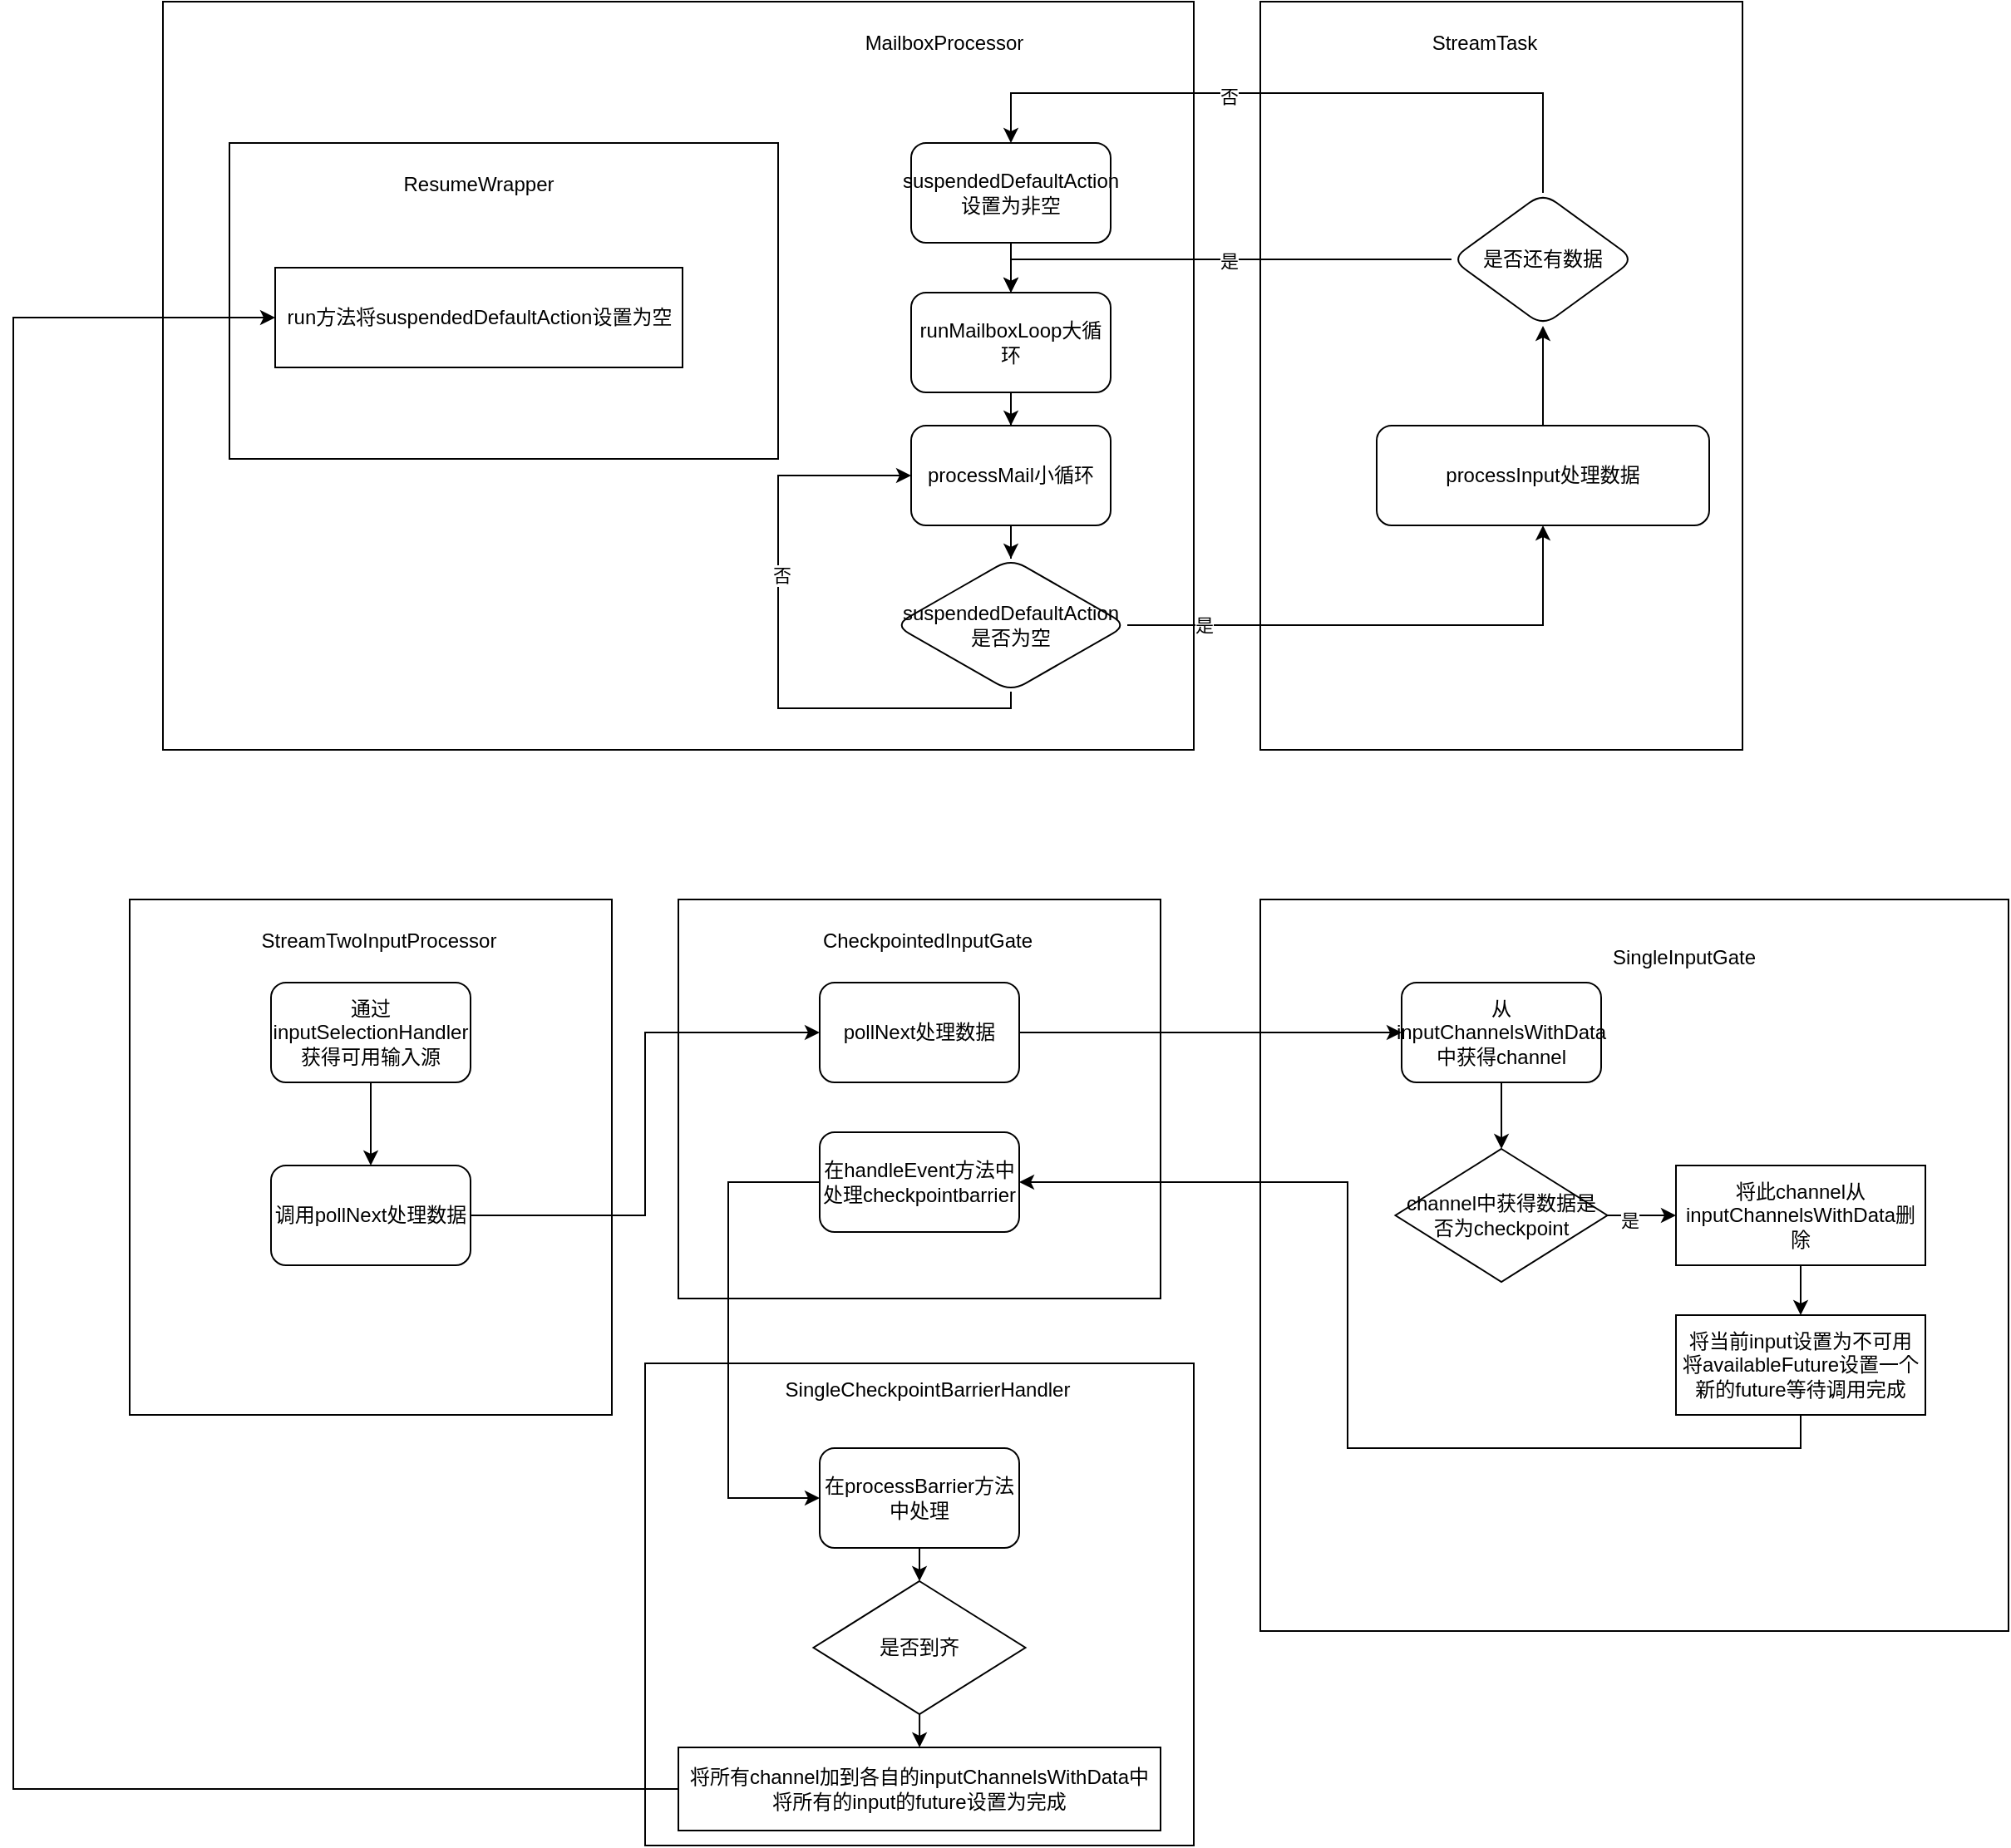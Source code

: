 <mxfile version="21.6.8" type="github">
  <diagram name="第 1 页" id="vXs4aYnu55Jb8QoqiG_9">
    <mxGraphModel dx="3202" dy="1223" grid="1" gridSize="10" guides="1" tooltips="1" connect="1" arrows="1" fold="1" page="1" pageScale="1" pageWidth="827" pageHeight="1169" math="0" shadow="0">
      <root>
        <mxCell id="0" />
        <mxCell id="1" parent="0" />
        <mxCell id="Q5ZOrAl08XUM3y3jwKEK-19" value="" style="rounded=0;whiteSpace=wrap;html=1;" vertex="1" parent="1">
          <mxGeometry x="-240" y="110" width="620" height="450" as="geometry" />
        </mxCell>
        <mxCell id="Q5ZOrAl08XUM3y3jwKEK-75" value="" style="rounded=0;whiteSpace=wrap;html=1;" vertex="1" parent="1">
          <mxGeometry x="-200" y="195" width="330" height="190" as="geometry" />
        </mxCell>
        <mxCell id="Q5ZOrAl08XUM3y3jwKEK-59" value="" style="rounded=0;whiteSpace=wrap;html=1;" vertex="1" parent="1">
          <mxGeometry x="50" y="929" width="330" height="290" as="geometry" />
        </mxCell>
        <mxCell id="Q5ZOrAl08XUM3y3jwKEK-48" value="" style="rounded=0;whiteSpace=wrap;html=1;" vertex="1" parent="1">
          <mxGeometry x="70" y="650" width="290" height="240" as="geometry" />
        </mxCell>
        <mxCell id="Q5ZOrAl08XUM3y3jwKEK-21" value="" style="rounded=0;whiteSpace=wrap;html=1;" vertex="1" parent="1">
          <mxGeometry x="420" y="110" width="290" height="450" as="geometry" />
        </mxCell>
        <mxCell id="Q5ZOrAl08XUM3y3jwKEK-18" value="" style="edgeStyle=orthogonalEdgeStyle;rounded=0;orthogonalLoop=1;jettySize=auto;html=1;" edge="1" parent="1" source="X_uf3_bANwVZ6O4T1dIx-1" target="Q5ZOrAl08XUM3y3jwKEK-1">
          <mxGeometry relative="1" as="geometry" />
        </mxCell>
        <mxCell id="X_uf3_bANwVZ6O4T1dIx-1" value="runMailboxLoop大循环" style="rounded=1;whiteSpace=wrap;html=1;" parent="1" vertex="1">
          <mxGeometry x="210" y="285" width="120" height="60" as="geometry" />
        </mxCell>
        <mxCell id="Q5ZOrAl08XUM3y3jwKEK-4" value="" style="edgeStyle=orthogonalEdgeStyle;rounded=0;orthogonalLoop=1;jettySize=auto;html=1;" edge="1" parent="1" source="Q5ZOrAl08XUM3y3jwKEK-1" target="Q5ZOrAl08XUM3y3jwKEK-3">
          <mxGeometry relative="1" as="geometry" />
        </mxCell>
        <mxCell id="Q5ZOrAl08XUM3y3jwKEK-1" value="processMail小循环" style="rounded=1;whiteSpace=wrap;html=1;" vertex="1" parent="1">
          <mxGeometry x="210" y="365" width="120" height="60" as="geometry" />
        </mxCell>
        <mxCell id="Q5ZOrAl08XUM3y3jwKEK-10" value="" style="edgeStyle=orthogonalEdgeStyle;rounded=0;orthogonalLoop=1;jettySize=auto;html=1;" edge="1" parent="1" source="Q5ZOrAl08XUM3y3jwKEK-2" target="Q5ZOrAl08XUM3y3jwKEK-9">
          <mxGeometry relative="1" as="geometry" />
        </mxCell>
        <UserObject label="processInput处理数据" id="Q5ZOrAl08XUM3y3jwKEK-2">
          <mxCell style="rounded=1;whiteSpace=wrap;html=1;" vertex="1" parent="1">
            <mxGeometry x="490" y="365" width="200" height="60" as="geometry" />
          </mxCell>
        </UserObject>
        <mxCell id="Q5ZOrAl08XUM3y3jwKEK-5" style="edgeStyle=orthogonalEdgeStyle;rounded=0;orthogonalLoop=1;jettySize=auto;html=1;entryX=0.5;entryY=1;entryDx=0;entryDy=0;" edge="1" parent="1" source="Q5ZOrAl08XUM3y3jwKEK-3" target="Q5ZOrAl08XUM3y3jwKEK-2">
          <mxGeometry relative="1" as="geometry" />
        </mxCell>
        <mxCell id="Q5ZOrAl08XUM3y3jwKEK-6" value="是" style="edgeLabel;html=1;align=center;verticalAlign=middle;resizable=0;points=[];" vertex="1" connectable="0" parent="Q5ZOrAl08XUM3y3jwKEK-5">
          <mxGeometry x="-0.254" y="-3" relative="1" as="geometry">
            <mxPoint x="-70" y="-3" as="offset" />
          </mxGeometry>
        </mxCell>
        <mxCell id="Q5ZOrAl08XUM3y3jwKEK-7" style="edgeStyle=orthogonalEdgeStyle;rounded=0;orthogonalLoop=1;jettySize=auto;html=1;exitX=0.5;exitY=1;exitDx=0;exitDy=0;entryX=0;entryY=0.5;entryDx=0;entryDy=0;" edge="1" parent="1" source="Q5ZOrAl08XUM3y3jwKEK-3" target="Q5ZOrAl08XUM3y3jwKEK-1">
          <mxGeometry relative="1" as="geometry">
            <Array as="points">
              <mxPoint x="270" y="535" />
              <mxPoint x="130" y="535" />
              <mxPoint x="130" y="395" />
            </Array>
          </mxGeometry>
        </mxCell>
        <mxCell id="Q5ZOrAl08XUM3y3jwKEK-8" value="否" style="edgeLabel;html=1;align=center;verticalAlign=middle;resizable=0;points=[];" vertex="1" connectable="0" parent="Q5ZOrAl08XUM3y3jwKEK-7">
          <mxGeometry x="0.246" y="-2" relative="1" as="geometry">
            <mxPoint as="offset" />
          </mxGeometry>
        </mxCell>
        <mxCell id="Q5ZOrAl08XUM3y3jwKEK-3" value="suspendedDefaultAction是否为空" style="rhombus;whiteSpace=wrap;html=1;rounded=1;" vertex="1" parent="1">
          <mxGeometry x="200" y="445" width="140" height="80" as="geometry" />
        </mxCell>
        <mxCell id="Q5ZOrAl08XUM3y3jwKEK-12" value="" style="edgeStyle=orthogonalEdgeStyle;rounded=0;orthogonalLoop=1;jettySize=auto;html=1;entryX=0.5;entryY=0;entryDx=0;entryDy=0;" edge="1" parent="1" source="Q5ZOrAl08XUM3y3jwKEK-9" target="X_uf3_bANwVZ6O4T1dIx-1">
          <mxGeometry relative="1" as="geometry">
            <mxPoint x="590" y="155" as="targetPoint" />
          </mxGeometry>
        </mxCell>
        <mxCell id="Q5ZOrAl08XUM3y3jwKEK-13" value="是" style="edgeLabel;html=1;align=center;verticalAlign=middle;resizable=0;points=[];" vertex="1" connectable="0" parent="Q5ZOrAl08XUM3y3jwKEK-12">
          <mxGeometry x="-0.057" y="1" relative="1" as="geometry">
            <mxPoint as="offset" />
          </mxGeometry>
        </mxCell>
        <mxCell id="Q5ZOrAl08XUM3y3jwKEK-15" value="" style="edgeStyle=orthogonalEdgeStyle;rounded=0;orthogonalLoop=1;jettySize=auto;html=1;" edge="1" parent="1" source="Q5ZOrAl08XUM3y3jwKEK-9" target="Q5ZOrAl08XUM3y3jwKEK-14">
          <mxGeometry relative="1" as="geometry">
            <Array as="points">
              <mxPoint x="590" y="165" />
              <mxPoint x="270" y="165" />
            </Array>
          </mxGeometry>
        </mxCell>
        <mxCell id="Q5ZOrAl08XUM3y3jwKEK-25" value="否" style="edgeLabel;html=1;align=center;verticalAlign=middle;resizable=0;points=[];" vertex="1" connectable="0" parent="Q5ZOrAl08XUM3y3jwKEK-15">
          <mxGeometry x="-0.028" y="2" relative="1" as="geometry">
            <mxPoint x="-50" as="offset" />
          </mxGeometry>
        </mxCell>
        <mxCell id="Q5ZOrAl08XUM3y3jwKEK-9" value="是否还有数据" style="rhombus;whiteSpace=wrap;html=1;rounded=1;" vertex="1" parent="1">
          <mxGeometry x="535" y="225" width="110" height="80" as="geometry" />
        </mxCell>
        <mxCell id="Q5ZOrAl08XUM3y3jwKEK-17" value="" style="edgeStyle=orthogonalEdgeStyle;rounded=0;orthogonalLoop=1;jettySize=auto;html=1;" edge="1" parent="1" source="Q5ZOrAl08XUM3y3jwKEK-14" target="X_uf3_bANwVZ6O4T1dIx-1">
          <mxGeometry relative="1" as="geometry" />
        </mxCell>
        <mxCell id="Q5ZOrAl08XUM3y3jwKEK-14" value="suspendedDefaultAction设置为非空" style="whiteSpace=wrap;html=1;rounded=1;" vertex="1" parent="1">
          <mxGeometry x="210" y="195" width="120" height="60" as="geometry" />
        </mxCell>
        <mxCell id="Q5ZOrAl08XUM3y3jwKEK-20" value="MailboxProcessor" style="text;html=1;strokeColor=none;fillColor=none;align=center;verticalAlign=middle;whiteSpace=wrap;rounded=0;" vertex="1" parent="1">
          <mxGeometry x="200" y="120" width="60" height="30" as="geometry" />
        </mxCell>
        <mxCell id="Q5ZOrAl08XUM3y3jwKEK-24" value="StreamTask" style="text;html=1;strokeColor=none;fillColor=none;align=center;verticalAlign=middle;whiteSpace=wrap;rounded=0;" vertex="1" parent="1">
          <mxGeometry x="525" y="120" width="60" height="30" as="geometry" />
        </mxCell>
        <mxCell id="Q5ZOrAl08XUM3y3jwKEK-26" value="" style="rounded=0;whiteSpace=wrap;html=1;" vertex="1" parent="1">
          <mxGeometry x="-260" y="650" width="290" height="310" as="geometry" />
        </mxCell>
        <mxCell id="Q5ZOrAl08XUM3y3jwKEK-58" style="edgeStyle=orthogonalEdgeStyle;rounded=0;orthogonalLoop=1;jettySize=auto;html=1;exitX=0.5;exitY=1;exitDx=0;exitDy=0;" edge="1" parent="1" source="Q5ZOrAl08XUM3y3jwKEK-27" target="Q5ZOrAl08XUM3y3jwKEK-51">
          <mxGeometry relative="1" as="geometry" />
        </mxCell>
        <mxCell id="Q5ZOrAl08XUM3y3jwKEK-27" value="通过inputSelectionHandler获得可用输入源" style="rounded=1;whiteSpace=wrap;html=1;" vertex="1" parent="1">
          <mxGeometry x="-175" y="700" width="120" height="60" as="geometry" />
        </mxCell>
        <mxCell id="Q5ZOrAl08XUM3y3jwKEK-28" value="StreamTwoInputProcessor" style="text;html=1;strokeColor=none;fillColor=#FFFFFF;align=center;verticalAlign=middle;whiteSpace=wrap;rounded=0;" vertex="1" parent="1">
          <mxGeometry x="-140" y="660" width="60" height="30" as="geometry" />
        </mxCell>
        <mxCell id="Q5ZOrAl08XUM3y3jwKEK-34" value="" style="rounded=0;whiteSpace=wrap;html=1;" vertex="1" parent="1">
          <mxGeometry x="420" y="650" width="450" height="440" as="geometry" />
        </mxCell>
        <mxCell id="Q5ZOrAl08XUM3y3jwKEK-41" style="edgeStyle=orthogonalEdgeStyle;rounded=0;orthogonalLoop=1;jettySize=auto;html=1;exitX=0.5;exitY=1;exitDx=0;exitDy=0;" edge="1" parent="1" source="Q5ZOrAl08XUM3y3jwKEK-35" target="Q5ZOrAl08XUM3y3jwKEK-42">
          <mxGeometry relative="1" as="geometry">
            <mxPoint x="565" y="810" as="targetPoint" />
          </mxGeometry>
        </mxCell>
        <mxCell id="Q5ZOrAl08XUM3y3jwKEK-35" value="从inputChannelsWithData中获得channel" style="rounded=1;whiteSpace=wrap;html=1;" vertex="1" parent="1">
          <mxGeometry x="505" y="700" width="120" height="60" as="geometry" />
        </mxCell>
        <mxCell id="Q5ZOrAl08XUM3y3jwKEK-36" value="SingleInputGate" style="text;html=1;strokeColor=none;fillColor=#FFFFFF;align=center;verticalAlign=middle;whiteSpace=wrap;rounded=0;" vertex="1" parent="1">
          <mxGeometry x="645" y="670" width="60" height="30" as="geometry" />
        </mxCell>
        <mxCell id="Q5ZOrAl08XUM3y3jwKEK-44" value="" style="edgeStyle=orthogonalEdgeStyle;rounded=0;orthogonalLoop=1;jettySize=auto;html=1;" edge="1" parent="1" source="Q5ZOrAl08XUM3y3jwKEK-42" target="Q5ZOrAl08XUM3y3jwKEK-43">
          <mxGeometry relative="1" as="geometry" />
        </mxCell>
        <mxCell id="Q5ZOrAl08XUM3y3jwKEK-45" value="是" style="edgeLabel;html=1;align=center;verticalAlign=middle;resizable=0;points=[];" vertex="1" connectable="0" parent="Q5ZOrAl08XUM3y3jwKEK-44">
          <mxGeometry x="-0.38" y="-3" relative="1" as="geometry">
            <mxPoint as="offset" />
          </mxGeometry>
        </mxCell>
        <mxCell id="Q5ZOrAl08XUM3y3jwKEK-42" value="channel中获得数据是否为checkpoint" style="rhombus;whiteSpace=wrap;html=1;" vertex="1" parent="1">
          <mxGeometry x="501.25" y="800" width="127.5" height="80" as="geometry" />
        </mxCell>
        <mxCell id="Q5ZOrAl08XUM3y3jwKEK-47" value="" style="edgeStyle=orthogonalEdgeStyle;rounded=0;orthogonalLoop=1;jettySize=auto;html=1;" edge="1" parent="1" source="Q5ZOrAl08XUM3y3jwKEK-43" target="Q5ZOrAl08XUM3y3jwKEK-46">
          <mxGeometry relative="1" as="geometry" />
        </mxCell>
        <mxCell id="Q5ZOrAl08XUM3y3jwKEK-43" value="将此channel从inputChannelsWithData删除" style="whiteSpace=wrap;html=1;" vertex="1" parent="1">
          <mxGeometry x="670" y="810" width="150" height="60" as="geometry" />
        </mxCell>
        <mxCell id="Q5ZOrAl08XUM3y3jwKEK-57" style="edgeStyle=orthogonalEdgeStyle;rounded=0;orthogonalLoop=1;jettySize=auto;html=1;exitX=0.5;exitY=1;exitDx=0;exitDy=0;entryX=1;entryY=0.5;entryDx=0;entryDy=0;" edge="1" parent="1" source="Q5ZOrAl08XUM3y3jwKEK-46" target="Q5ZOrAl08XUM3y3jwKEK-54">
          <mxGeometry relative="1" as="geometry" />
        </mxCell>
        <mxCell id="Q5ZOrAl08XUM3y3jwKEK-46" value="将当前input设置为不可用&lt;br&gt;将availableFuture设置一个新的future等待调用完成" style="whiteSpace=wrap;html=1;" vertex="1" parent="1">
          <mxGeometry x="670" y="900" width="150" height="60" as="geometry" />
        </mxCell>
        <mxCell id="Q5ZOrAl08XUM3y3jwKEK-53" style="edgeStyle=orthogonalEdgeStyle;rounded=0;orthogonalLoop=1;jettySize=auto;html=1;exitX=1;exitY=0.5;exitDx=0;exitDy=0;entryX=0;entryY=0.5;entryDx=0;entryDy=0;" edge="1" parent="1" source="Q5ZOrAl08XUM3y3jwKEK-49" target="Q5ZOrAl08XUM3y3jwKEK-35">
          <mxGeometry relative="1" as="geometry" />
        </mxCell>
        <mxCell id="Q5ZOrAl08XUM3y3jwKEK-49" value="pollNext处理数据" style="rounded=1;whiteSpace=wrap;html=1;" vertex="1" parent="1">
          <mxGeometry x="155" y="700" width="120" height="60" as="geometry" />
        </mxCell>
        <mxCell id="Q5ZOrAl08XUM3y3jwKEK-50" value="CheckpointedInputGate" style="text;html=1;strokeColor=none;fillColor=#FFFFFF;align=center;verticalAlign=middle;whiteSpace=wrap;rounded=0;" vertex="1" parent="1">
          <mxGeometry x="190" y="660" width="60" height="30" as="geometry" />
        </mxCell>
        <mxCell id="Q5ZOrAl08XUM3y3jwKEK-52" style="edgeStyle=orthogonalEdgeStyle;rounded=0;orthogonalLoop=1;jettySize=auto;html=1;exitX=1;exitY=0.5;exitDx=0;exitDy=0;entryX=0;entryY=0.5;entryDx=0;entryDy=0;" edge="1" parent="1" source="Q5ZOrAl08XUM3y3jwKEK-51" target="Q5ZOrAl08XUM3y3jwKEK-49">
          <mxGeometry relative="1" as="geometry" />
        </mxCell>
        <mxCell id="Q5ZOrAl08XUM3y3jwKEK-51" value="调用pollNext&lt;span style=&quot;background-color: initial;&quot;&gt;处理数据&lt;/span&gt;" style="rounded=1;whiteSpace=wrap;html=1;" vertex="1" parent="1">
          <mxGeometry x="-175" y="810" width="120" height="60" as="geometry" />
        </mxCell>
        <mxCell id="Q5ZOrAl08XUM3y3jwKEK-66" style="edgeStyle=orthogonalEdgeStyle;rounded=0;orthogonalLoop=1;jettySize=auto;html=1;exitX=0;exitY=0.5;exitDx=0;exitDy=0;entryX=0;entryY=0.5;entryDx=0;entryDy=0;" edge="1" parent="1" source="Q5ZOrAl08XUM3y3jwKEK-54" target="Q5ZOrAl08XUM3y3jwKEK-61">
          <mxGeometry relative="1" as="geometry">
            <Array as="points">
              <mxPoint x="100" y="820" />
              <mxPoint x="100" y="1010" />
            </Array>
          </mxGeometry>
        </mxCell>
        <mxCell id="Q5ZOrAl08XUM3y3jwKEK-54" value="在handleEvent方法中处理checkpointbarrier" style="rounded=1;whiteSpace=wrap;html=1;" vertex="1" parent="1">
          <mxGeometry x="155" y="790" width="120" height="60" as="geometry" />
        </mxCell>
        <mxCell id="Q5ZOrAl08XUM3y3jwKEK-70" style="edgeStyle=orthogonalEdgeStyle;rounded=0;orthogonalLoop=1;jettySize=auto;html=1;exitX=0.5;exitY=1;exitDx=0;exitDy=0;entryX=0.5;entryY=0;entryDx=0;entryDy=0;" edge="1" parent="1" source="Q5ZOrAl08XUM3y3jwKEK-61" target="Q5ZOrAl08XUM3y3jwKEK-64">
          <mxGeometry relative="1" as="geometry" />
        </mxCell>
        <mxCell id="Q5ZOrAl08XUM3y3jwKEK-61" value="在processBarrier方法中处理" style="rounded=1;whiteSpace=wrap;html=1;" vertex="1" parent="1">
          <mxGeometry x="155" y="980" width="120" height="60" as="geometry" />
        </mxCell>
        <mxCell id="Q5ZOrAl08XUM3y3jwKEK-62" value="SingleCheckpointBarrierHandler" style="text;html=1;strokeColor=none;fillColor=#FFFFFF;align=center;verticalAlign=middle;whiteSpace=wrap;rounded=0;" vertex="1" parent="1">
          <mxGeometry x="190" y="930" width="60" height="30" as="geometry" />
        </mxCell>
        <mxCell id="Q5ZOrAl08XUM3y3jwKEK-72" value="" style="edgeStyle=orthogonalEdgeStyle;rounded=0;orthogonalLoop=1;jettySize=auto;html=1;" edge="1" parent="1" source="Q5ZOrAl08XUM3y3jwKEK-64" target="Q5ZOrAl08XUM3y3jwKEK-71">
          <mxGeometry relative="1" as="geometry" />
        </mxCell>
        <mxCell id="Q5ZOrAl08XUM3y3jwKEK-64" value="是否到齐" style="rhombus;whiteSpace=wrap;html=1;" vertex="1" parent="1">
          <mxGeometry x="151.25" y="1060" width="127.5" height="80" as="geometry" />
        </mxCell>
        <mxCell id="Q5ZOrAl08XUM3y3jwKEK-81" style="edgeStyle=orthogonalEdgeStyle;rounded=0;orthogonalLoop=1;jettySize=auto;html=1;exitX=0;exitY=0.5;exitDx=0;exitDy=0;" edge="1" parent="1" source="Q5ZOrAl08XUM3y3jwKEK-71" target="Q5ZOrAl08XUM3y3jwKEK-76">
          <mxGeometry relative="1" as="geometry">
            <Array as="points">
              <mxPoint x="-330" y="1185" />
              <mxPoint x="-330" y="300" />
            </Array>
          </mxGeometry>
        </mxCell>
        <mxCell id="Q5ZOrAl08XUM3y3jwKEK-71" value="将所有channel加到各自的inputChannelsWithData中&lt;br&gt;将所有的input的future设置为完成" style="whiteSpace=wrap;html=1;" vertex="1" parent="1">
          <mxGeometry x="70" y="1160" width="290" height="50" as="geometry" />
        </mxCell>
        <mxCell id="Q5ZOrAl08XUM3y3jwKEK-76" value="run方法将suspendedDefaultAction设置为空" style="rounded=0;whiteSpace=wrap;html=1;" vertex="1" parent="1">
          <mxGeometry x="-172.5" y="270" width="245" height="60" as="geometry" />
        </mxCell>
        <mxCell id="Q5ZOrAl08XUM3y3jwKEK-77" value="ResumeWrapper" style="text;html=1;strokeColor=none;fillColor=#FFFFFF;align=center;verticalAlign=middle;whiteSpace=wrap;rounded=0;" vertex="1" parent="1">
          <mxGeometry x="-80" y="205" width="60" height="30" as="geometry" />
        </mxCell>
      </root>
    </mxGraphModel>
  </diagram>
</mxfile>
